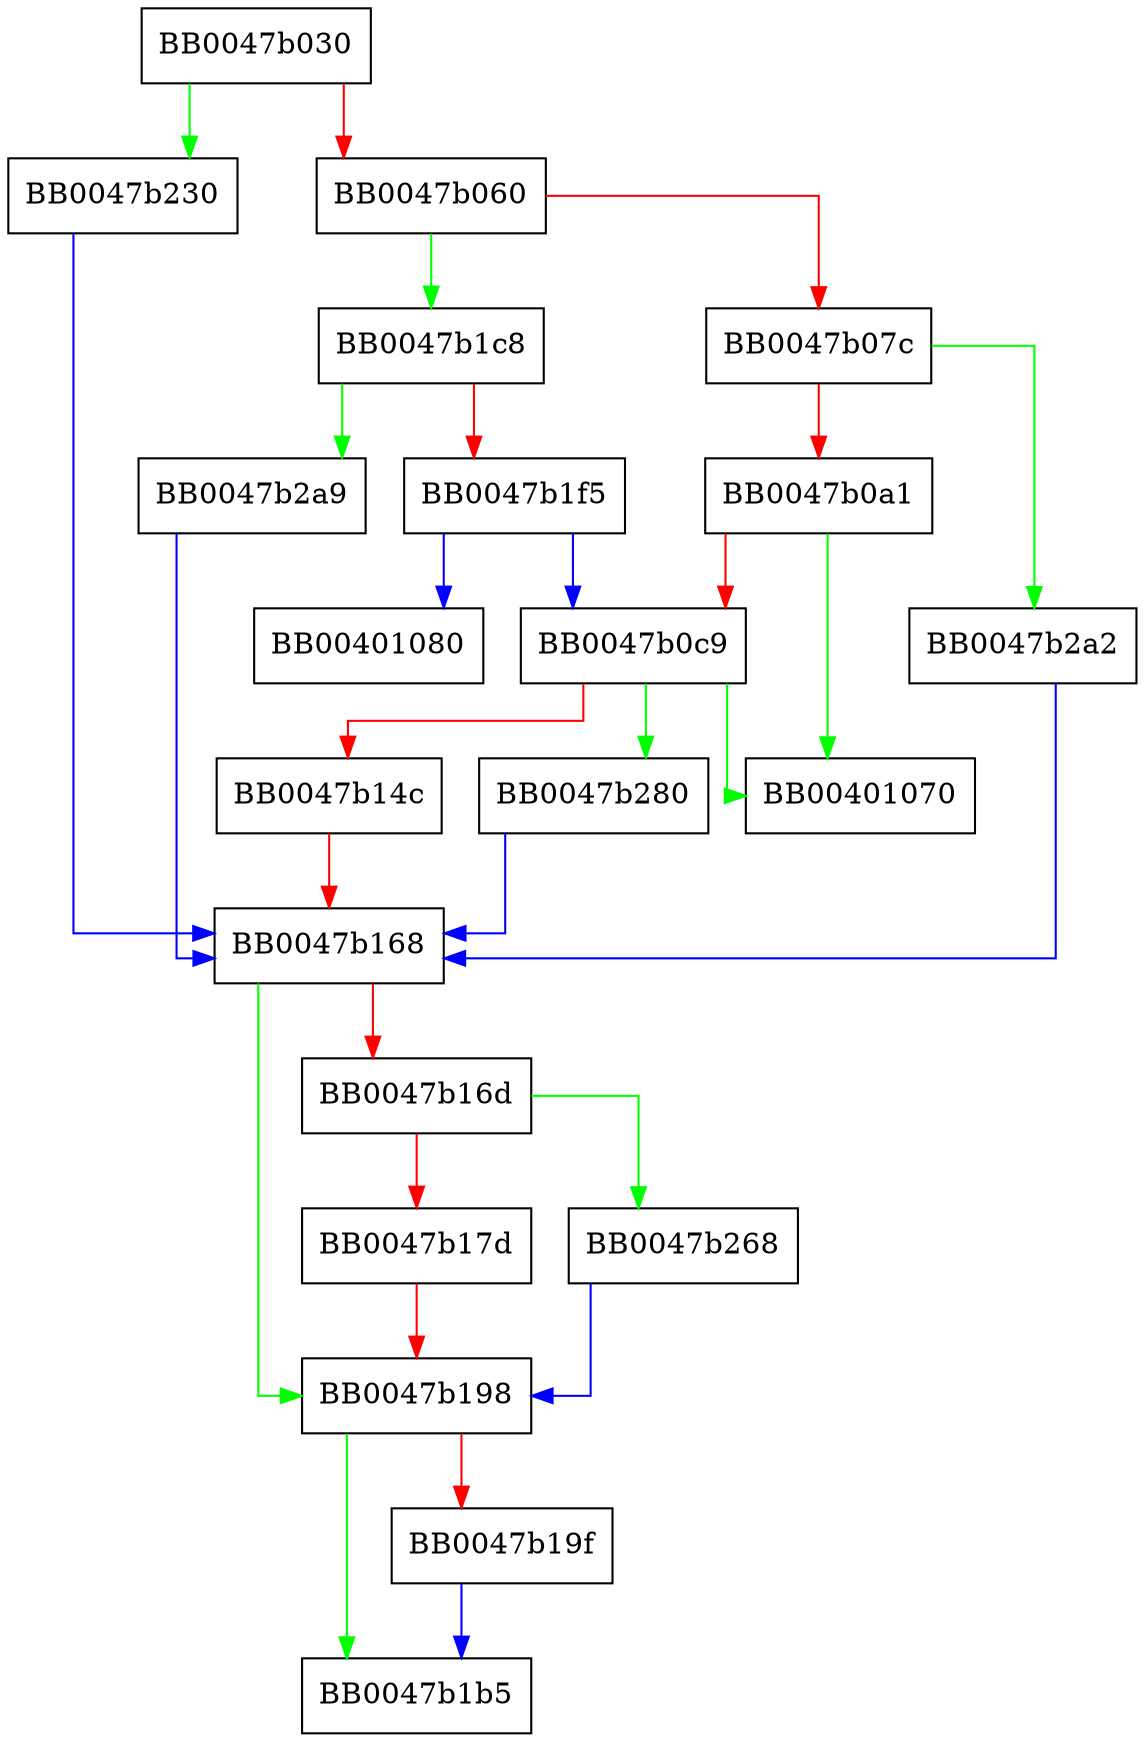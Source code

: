 digraph ssl_generate_master_secret {
  node [shape="box"];
  graph [splines=ortho];
  BB0047b030 -> BB0047b230 [color="green"];
  BB0047b030 -> BB0047b060 [color="red"];
  BB0047b060 -> BB0047b1c8 [color="green"];
  BB0047b060 -> BB0047b07c [color="red"];
  BB0047b07c -> BB0047b2a2 [color="green"];
  BB0047b07c -> BB0047b0a1 [color="red"];
  BB0047b0a1 -> BB00401070 [color="green"];
  BB0047b0a1 -> BB0047b0c9 [color="red"];
  BB0047b0c9 -> BB00401070 [color="green"];
  BB0047b0c9 -> BB0047b280 [color="green"];
  BB0047b0c9 -> BB0047b14c [color="red"];
  BB0047b14c -> BB0047b168 [color="red"];
  BB0047b168 -> BB0047b198 [color="green"];
  BB0047b168 -> BB0047b16d [color="red"];
  BB0047b16d -> BB0047b268 [color="green"];
  BB0047b16d -> BB0047b17d [color="red"];
  BB0047b17d -> BB0047b198 [color="red"];
  BB0047b198 -> BB0047b1b5 [color="green"];
  BB0047b198 -> BB0047b19f [color="red"];
  BB0047b19f -> BB0047b1b5 [color="blue"];
  BB0047b1c8 -> BB0047b2a9 [color="green"];
  BB0047b1c8 -> BB0047b1f5 [color="red"];
  BB0047b1f5 -> BB00401080 [color="blue"];
  BB0047b1f5 -> BB0047b0c9 [color="blue"];
  BB0047b230 -> BB0047b168 [color="blue"];
  BB0047b268 -> BB0047b198 [color="blue"];
  BB0047b280 -> BB0047b168 [color="blue"];
  BB0047b2a2 -> BB0047b168 [color="blue"];
  BB0047b2a9 -> BB0047b168 [color="blue"];
}